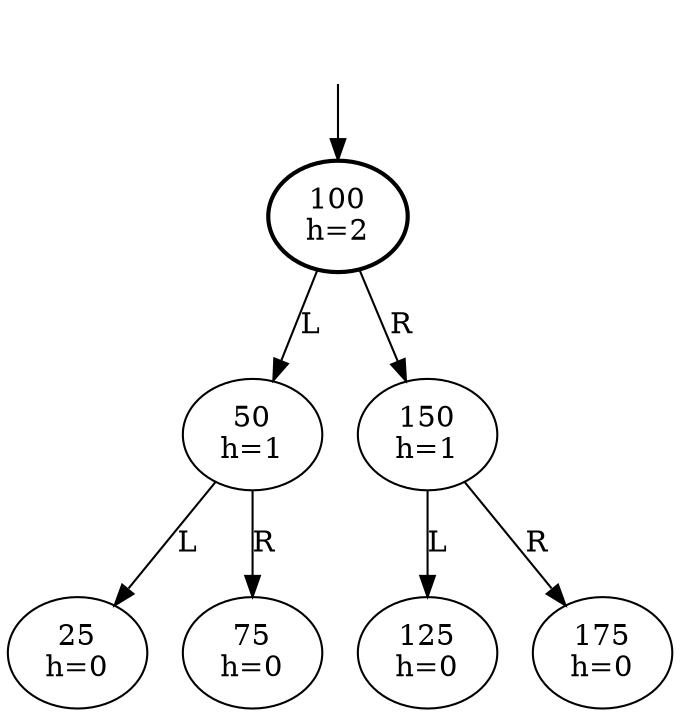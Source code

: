 digraph
 {
	Dummy [style=invis];
	Dummy -> 100;
	100 [penwidth=2];

	
      100 [label="100\nh=2"];

      100 -> 50 [label="L"];
      50 [label="50\nh=1"];

      50 -> 25 [label="L"];
      25 [label="25\nh=0"];

      50 -> 75 [label="R"];
      75 [label="75\nh=0"];

      100 -> 150 [label="R"];
      150 [label="150\nh=1"];

      150 -> 125 [label="L"];
      125 [label="125\nh=0"];

      150 -> 175 [label="R"];
      175 [label="175\nh=0"];

}